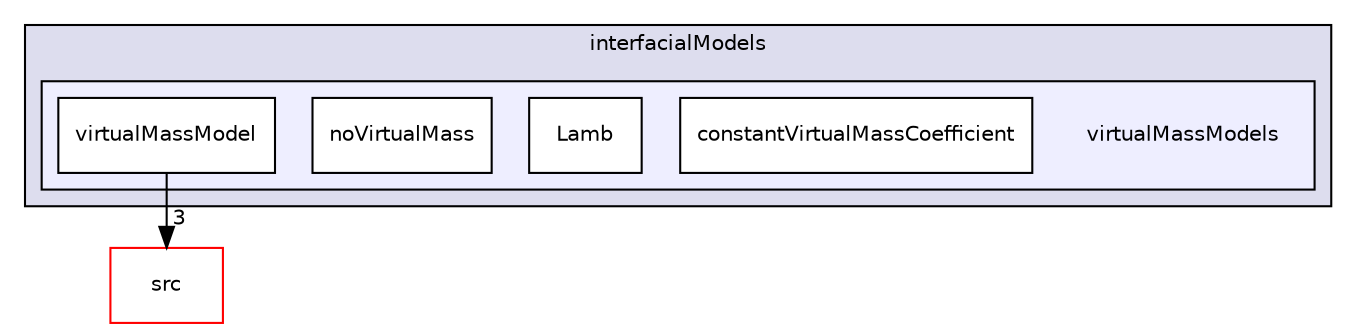 digraph "applications/solvers/multiphase/reactingEulerFoam/interfacialModels/virtualMassModels" {
  bgcolor=transparent;
  compound=true
  node [ fontsize="10", fontname="Helvetica"];
  edge [ labelfontsize="10", labelfontname="Helvetica"];
  subgraph clusterdir_27c83a420e522b8ccff26d2d4e401b3e {
    graph [ bgcolor="#ddddee", pencolor="black", label="interfacialModels" fontname="Helvetica", fontsize="10", URL="dir_27c83a420e522b8ccff26d2d4e401b3e.html"]
  subgraph clusterdir_14fdfbd04731d64c597f445130782612 {
    graph [ bgcolor="#eeeeff", pencolor="black", label="" URL="dir_14fdfbd04731d64c597f445130782612.html"];
    dir_14fdfbd04731d64c597f445130782612 [shape=plaintext label="virtualMassModels"];
    dir_2ad8dea5ba390724d3fb621e699834cb [shape=box label="constantVirtualMassCoefficient" color="black" fillcolor="white" style="filled" URL="dir_2ad8dea5ba390724d3fb621e699834cb.html"];
    dir_77e14b63509d41bad4215af701d45a92 [shape=box label="Lamb" color="black" fillcolor="white" style="filled" URL="dir_77e14b63509d41bad4215af701d45a92.html"];
    dir_b90f9d3ab63fb48831d8c19bf96cf5c6 [shape=box label="noVirtualMass" color="black" fillcolor="white" style="filled" URL="dir_b90f9d3ab63fb48831d8c19bf96cf5c6.html"];
    dir_bad2cae2b6f51358b32d2ac8bda539c5 [shape=box label="virtualMassModel" color="black" fillcolor="white" style="filled" URL="dir_bad2cae2b6f51358b32d2ac8bda539c5.html"];
  }
  }
  dir_68267d1309a1af8e8297ef4c3efbcdba [shape=box label="src" color="red" URL="dir_68267d1309a1af8e8297ef4c3efbcdba.html"];
  dir_bad2cae2b6f51358b32d2ac8bda539c5->dir_68267d1309a1af8e8297ef4c3efbcdba [headlabel="3", labeldistance=1.5 headhref="dir_000312_000736.html"];
}
